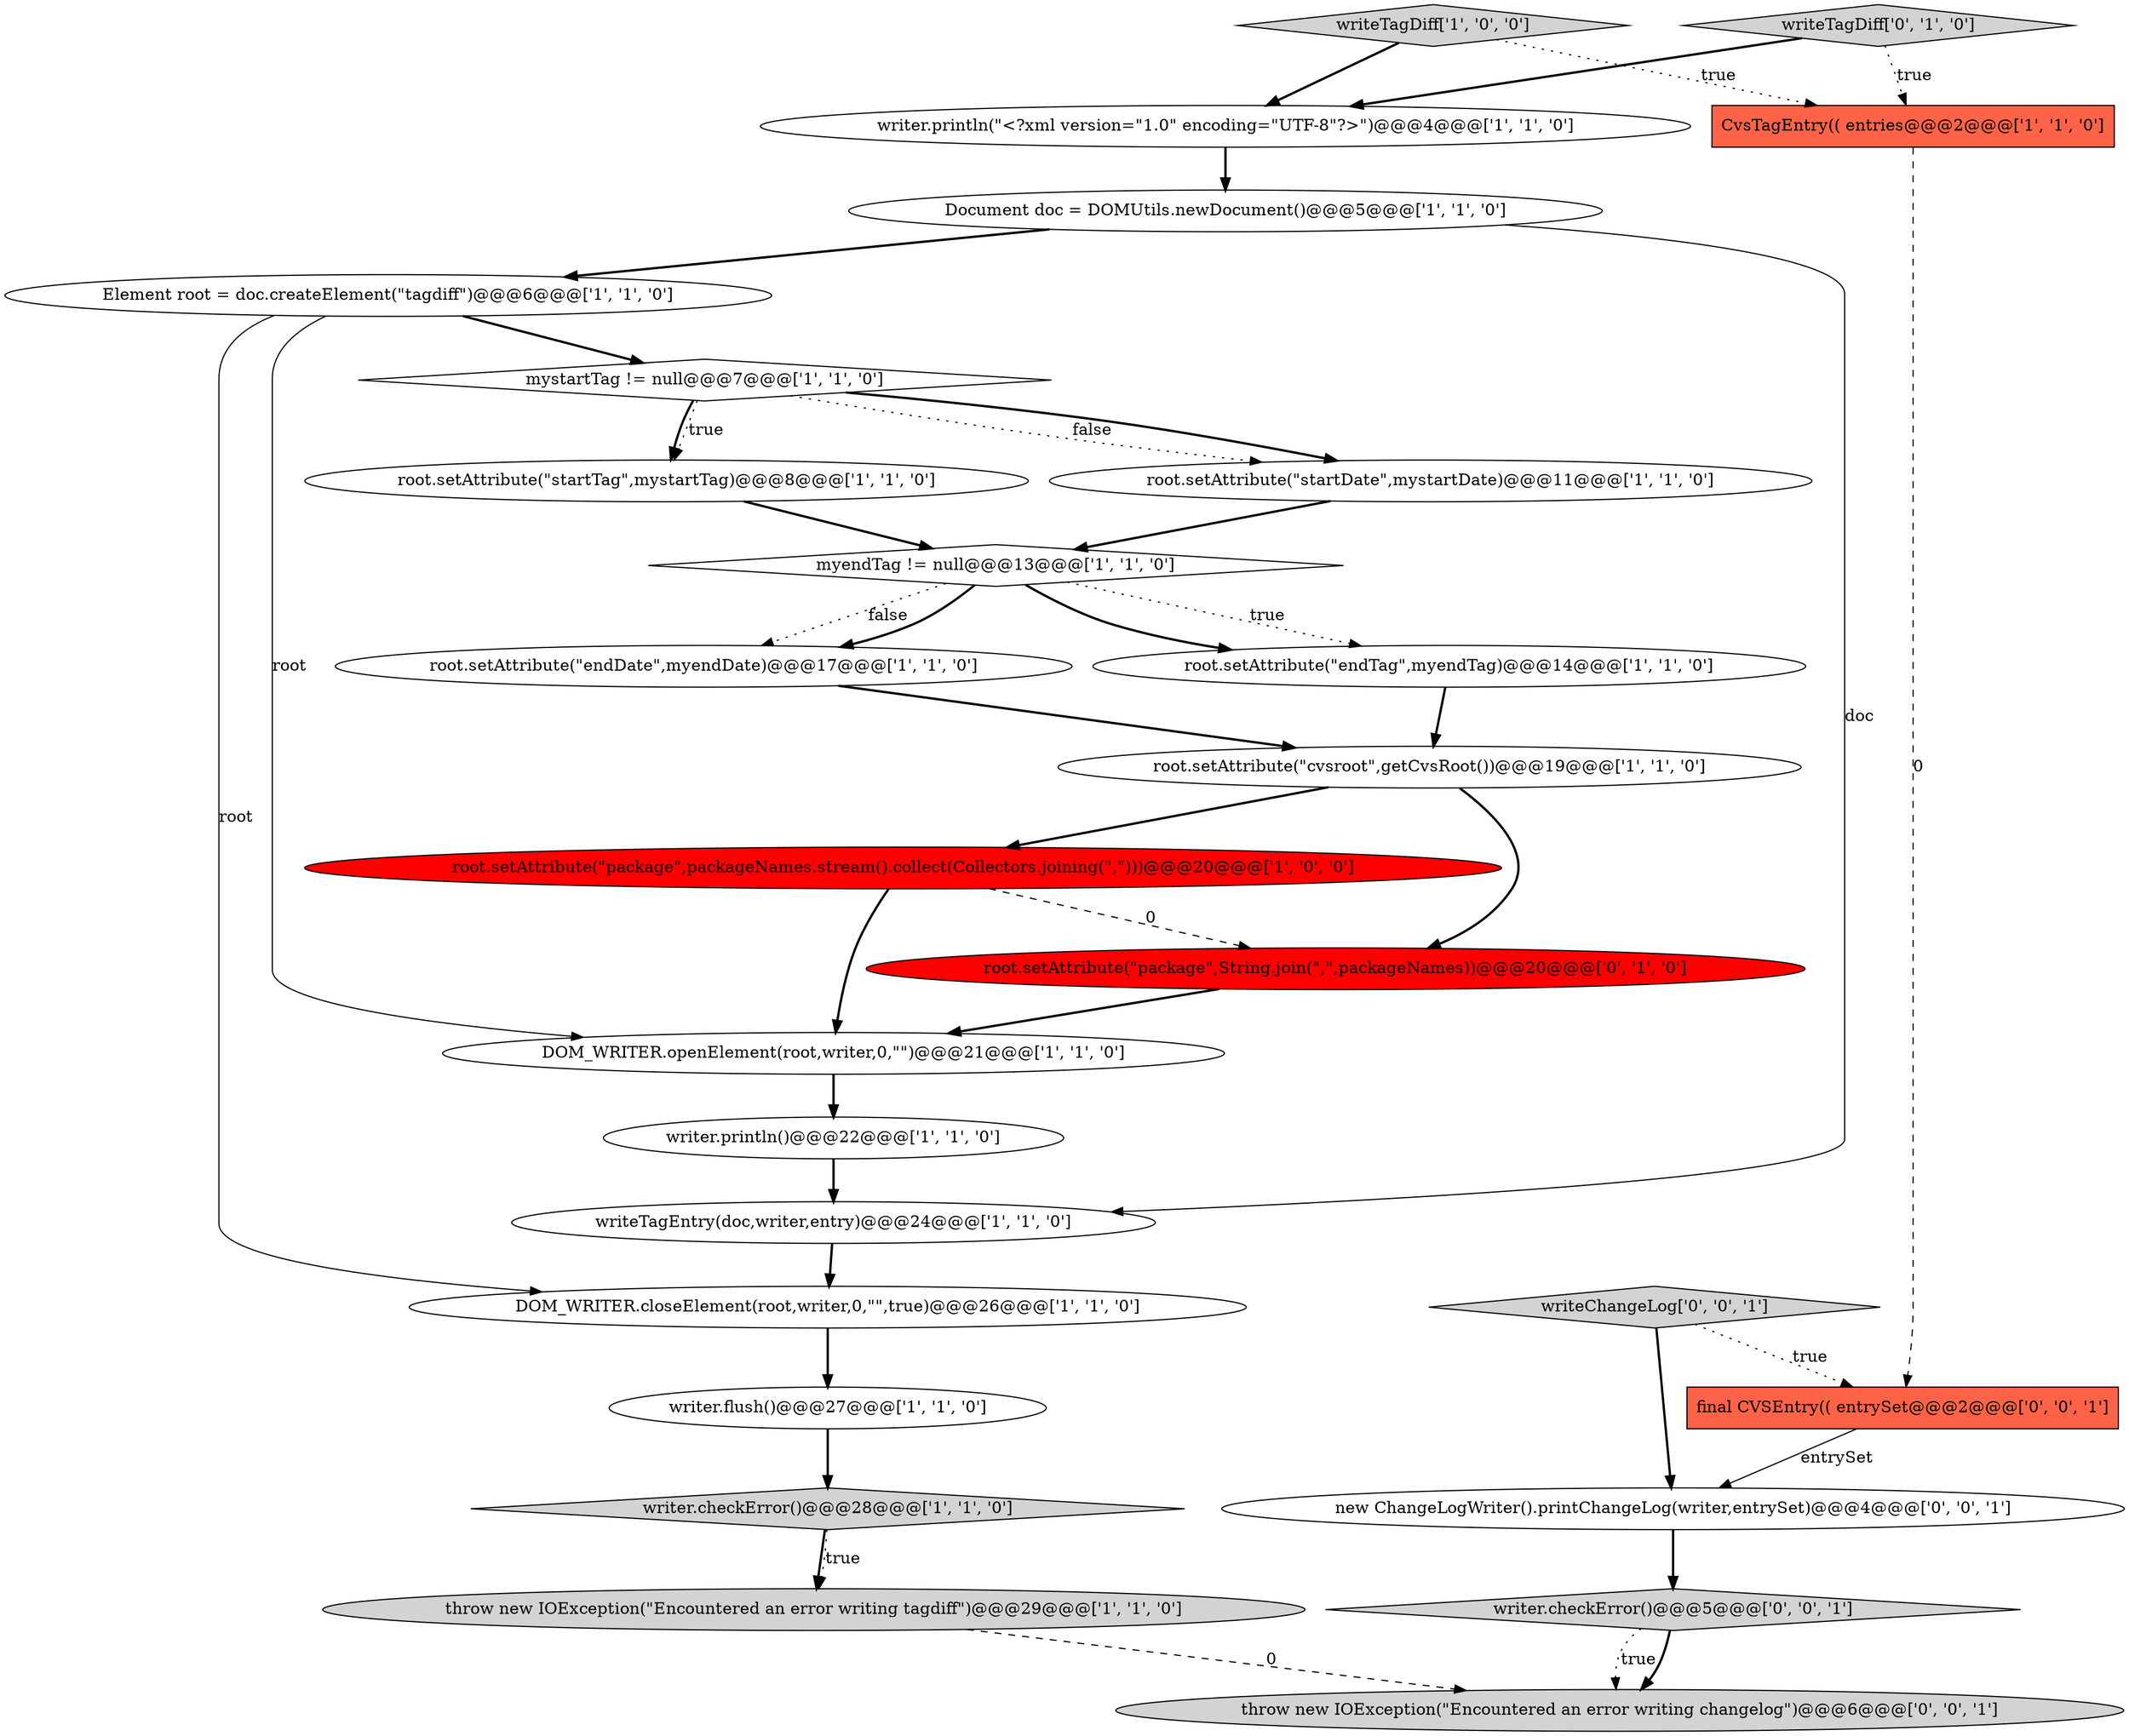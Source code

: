 digraph {
22 [style = filled, label = "new ChangeLogWriter().printChangeLog(writer,entrySet)@@@4@@@['0', '0', '1']", fillcolor = white, shape = ellipse image = "AAA0AAABBB3BBB"];
25 [style = filled, label = "writeChangeLog['0', '0', '1']", fillcolor = lightgray, shape = diamond image = "AAA0AAABBB3BBB"];
13 [style = filled, label = "Element root = doc.createElement(\"tagdiff\")@@@6@@@['1', '1', '0']", fillcolor = white, shape = ellipse image = "AAA0AAABBB1BBB"];
14 [style = filled, label = "root.setAttribute(\"startDate\",mystartDate)@@@11@@@['1', '1', '0']", fillcolor = white, shape = ellipse image = "AAA0AAABBB1BBB"];
9 [style = filled, label = "writeTagDiff['1', '0', '0']", fillcolor = lightgray, shape = diamond image = "AAA0AAABBB1BBB"];
10 [style = filled, label = "CvsTagEntry(( entries@@@2@@@['1', '1', '0']", fillcolor = tomato, shape = box image = "AAA0AAABBB1BBB"];
21 [style = filled, label = "writeTagDiff['0', '1', '0']", fillcolor = lightgray, shape = diamond image = "AAA0AAABBB2BBB"];
12 [style = filled, label = "DOM_WRITER.closeElement(root,writer,0,\"\",true)@@@26@@@['1', '1', '0']", fillcolor = white, shape = ellipse image = "AAA0AAABBB1BBB"];
15 [style = filled, label = "root.setAttribute(\"startTag\",mystartTag)@@@8@@@['1', '1', '0']", fillcolor = white, shape = ellipse image = "AAA0AAABBB1BBB"];
5 [style = filled, label = "writer.println()@@@22@@@['1', '1', '0']", fillcolor = white, shape = ellipse image = "AAA0AAABBB1BBB"];
16 [style = filled, label = "root.setAttribute(\"endTag\",myendTag)@@@14@@@['1', '1', '0']", fillcolor = white, shape = ellipse image = "AAA0AAABBB1BBB"];
11 [style = filled, label = "writer.println(\"<?xml version=\"1.0\" encoding=\"UTF-8\"?>\")@@@4@@@['1', '1', '0']", fillcolor = white, shape = ellipse image = "AAA0AAABBB1BBB"];
18 [style = filled, label = "writeTagEntry(doc,writer,entry)@@@24@@@['1', '1', '0']", fillcolor = white, shape = ellipse image = "AAA0AAABBB1BBB"];
4 [style = filled, label = "DOM_WRITER.openElement(root,writer,0,\"\")@@@21@@@['1', '1', '0']", fillcolor = white, shape = ellipse image = "AAA0AAABBB1BBB"];
3 [style = filled, label = "myendTag != null@@@13@@@['1', '1', '0']", fillcolor = white, shape = diamond image = "AAA0AAABBB1BBB"];
8 [style = filled, label = "root.setAttribute(\"endDate\",myendDate)@@@17@@@['1', '1', '0']", fillcolor = white, shape = ellipse image = "AAA0AAABBB1BBB"];
7 [style = filled, label = "Document doc = DOMUtils.newDocument()@@@5@@@['1', '1', '0']", fillcolor = white, shape = ellipse image = "AAA0AAABBB1BBB"];
6 [style = filled, label = "throw new IOException(\"Encountered an error writing tagdiff\")@@@29@@@['1', '1', '0']", fillcolor = lightgray, shape = ellipse image = "AAA0AAABBB1BBB"];
20 [style = filled, label = "root.setAttribute(\"package\",String.join(\",\",packageNames))@@@20@@@['0', '1', '0']", fillcolor = red, shape = ellipse image = "AAA1AAABBB2BBB"];
26 [style = filled, label = "final CVSEntry(( entrySet@@@2@@@['0', '0', '1']", fillcolor = tomato, shape = box image = "AAA0AAABBB3BBB"];
2 [style = filled, label = "root.setAttribute(\"package\",packageNames.stream().collect(Collectors.joining(\",\")))@@@20@@@['1', '0', '0']", fillcolor = red, shape = ellipse image = "AAA1AAABBB1BBB"];
24 [style = filled, label = "writer.checkError()@@@5@@@['0', '0', '1']", fillcolor = lightgray, shape = diamond image = "AAA0AAABBB3BBB"];
0 [style = filled, label = "writer.flush()@@@27@@@['1', '1', '0']", fillcolor = white, shape = ellipse image = "AAA0AAABBB1BBB"];
23 [style = filled, label = "throw new IOException(\"Encountered an error writing changelog\")@@@6@@@['0', '0', '1']", fillcolor = lightgray, shape = ellipse image = "AAA0AAABBB3BBB"];
19 [style = filled, label = "writer.checkError()@@@28@@@['1', '1', '0']", fillcolor = lightgray, shape = diamond image = "AAA0AAABBB1BBB"];
17 [style = filled, label = "root.setAttribute(\"cvsroot\",getCvsRoot())@@@19@@@['1', '1', '0']", fillcolor = white, shape = ellipse image = "AAA0AAABBB1BBB"];
1 [style = filled, label = "mystartTag != null@@@7@@@['1', '1', '0']", fillcolor = white, shape = diamond image = "AAA0AAABBB1BBB"];
7->13 [style = bold, label=""];
14->3 [style = bold, label=""];
13->12 [style = solid, label="root"];
2->20 [style = dashed, label="0"];
9->11 [style = bold, label=""];
25->22 [style = bold, label=""];
0->19 [style = bold, label=""];
1->15 [style = bold, label=""];
18->12 [style = bold, label=""];
5->18 [style = bold, label=""];
16->17 [style = bold, label=""];
21->10 [style = dotted, label="true"];
3->16 [style = bold, label=""];
15->3 [style = bold, label=""];
19->6 [style = bold, label=""];
2->4 [style = bold, label=""];
12->0 [style = bold, label=""];
26->22 [style = solid, label="entrySet"];
3->8 [style = dotted, label="false"];
13->1 [style = bold, label=""];
20->4 [style = bold, label=""];
8->17 [style = bold, label=""];
13->4 [style = solid, label="root"];
7->18 [style = solid, label="doc"];
10->26 [style = dashed, label="0"];
24->23 [style = dotted, label="true"];
17->2 [style = bold, label=""];
21->11 [style = bold, label=""];
1->15 [style = dotted, label="true"];
3->8 [style = bold, label=""];
6->23 [style = dashed, label="0"];
1->14 [style = dotted, label="false"];
1->14 [style = bold, label=""];
19->6 [style = dotted, label="true"];
22->24 [style = bold, label=""];
3->16 [style = dotted, label="true"];
9->10 [style = dotted, label="true"];
4->5 [style = bold, label=""];
25->26 [style = dotted, label="true"];
11->7 [style = bold, label=""];
17->20 [style = bold, label=""];
24->23 [style = bold, label=""];
}
